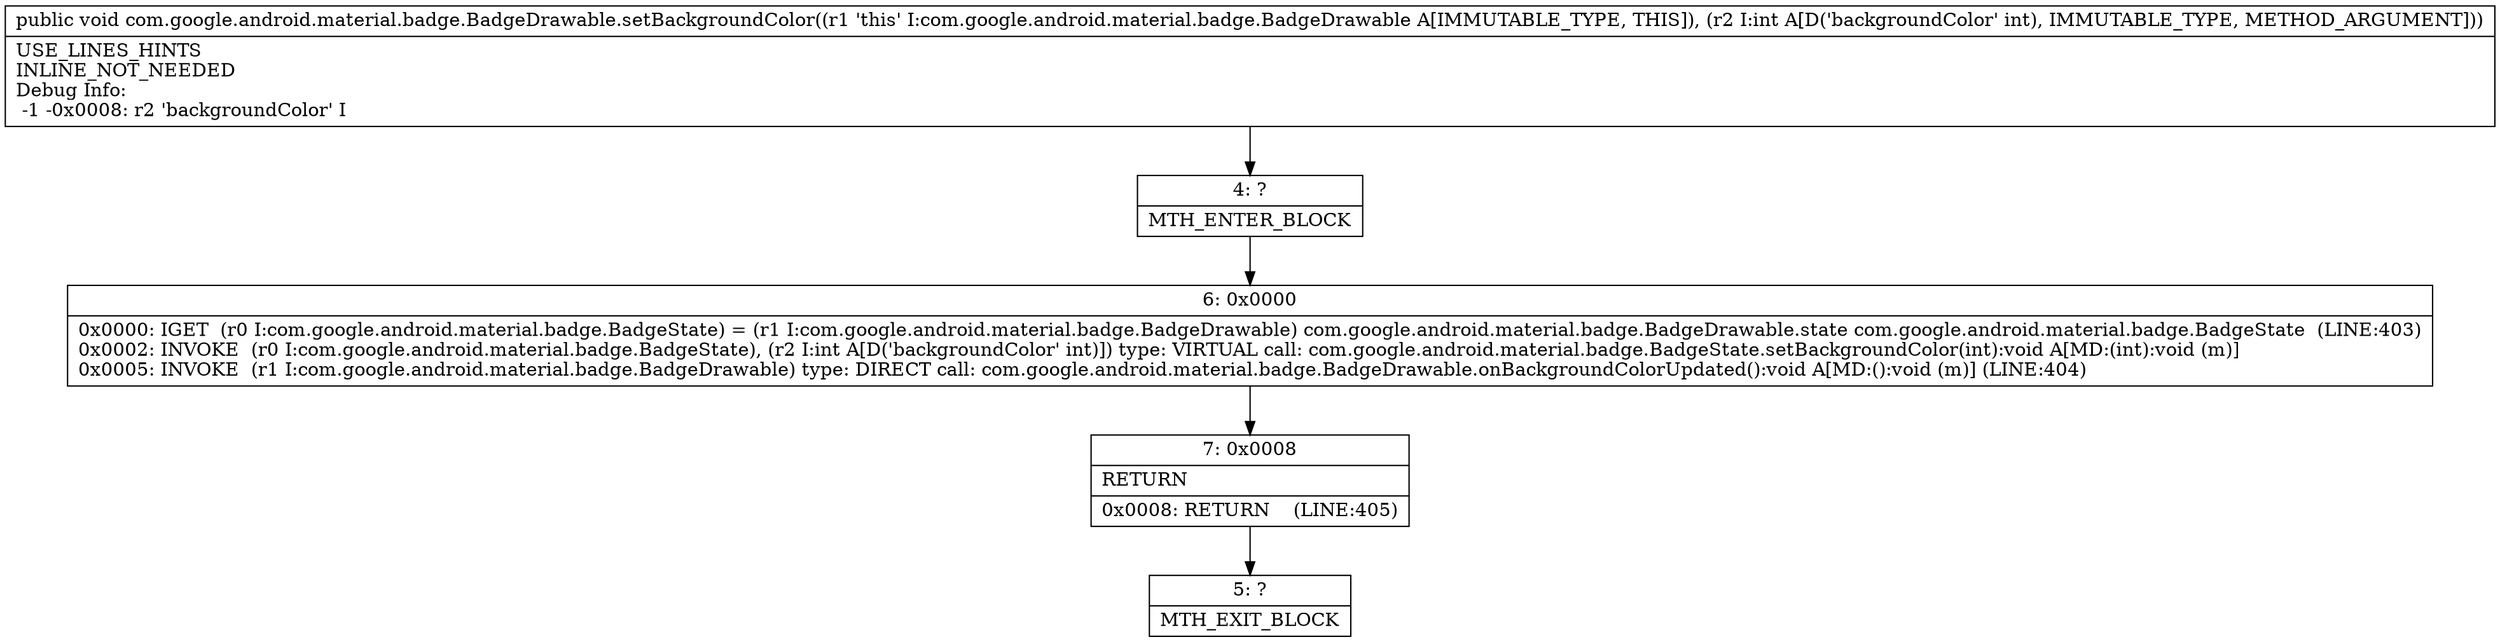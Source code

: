 digraph "CFG forcom.google.android.material.badge.BadgeDrawable.setBackgroundColor(I)V" {
Node_4 [shape=record,label="{4\:\ ?|MTH_ENTER_BLOCK\l}"];
Node_6 [shape=record,label="{6\:\ 0x0000|0x0000: IGET  (r0 I:com.google.android.material.badge.BadgeState) = (r1 I:com.google.android.material.badge.BadgeDrawable) com.google.android.material.badge.BadgeDrawable.state com.google.android.material.badge.BadgeState  (LINE:403)\l0x0002: INVOKE  (r0 I:com.google.android.material.badge.BadgeState), (r2 I:int A[D('backgroundColor' int)]) type: VIRTUAL call: com.google.android.material.badge.BadgeState.setBackgroundColor(int):void A[MD:(int):void (m)]\l0x0005: INVOKE  (r1 I:com.google.android.material.badge.BadgeDrawable) type: DIRECT call: com.google.android.material.badge.BadgeDrawable.onBackgroundColorUpdated():void A[MD:():void (m)] (LINE:404)\l}"];
Node_7 [shape=record,label="{7\:\ 0x0008|RETURN\l|0x0008: RETURN    (LINE:405)\l}"];
Node_5 [shape=record,label="{5\:\ ?|MTH_EXIT_BLOCK\l}"];
MethodNode[shape=record,label="{public void com.google.android.material.badge.BadgeDrawable.setBackgroundColor((r1 'this' I:com.google.android.material.badge.BadgeDrawable A[IMMUTABLE_TYPE, THIS]), (r2 I:int A[D('backgroundColor' int), IMMUTABLE_TYPE, METHOD_ARGUMENT]))  | USE_LINES_HINTS\lINLINE_NOT_NEEDED\lDebug Info:\l  \-1 \-0x0008: r2 'backgroundColor' I\l}"];
MethodNode -> Node_4;Node_4 -> Node_6;
Node_6 -> Node_7;
Node_7 -> Node_5;
}

